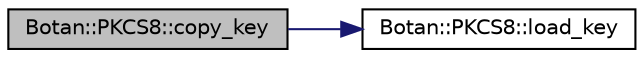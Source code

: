 digraph "Botan::PKCS8::copy_key"
{
  edge [fontname="Helvetica",fontsize="10",labelfontname="Helvetica",labelfontsize="10"];
  node [fontname="Helvetica",fontsize="10",shape=record];
  rankdir="LR";
  Node2 [label="Botan::PKCS8::copy_key",height=0.2,width=0.4,color="black", fillcolor="grey75", style="filled", fontcolor="black"];
  Node2 -> Node3 [color="midnightblue",fontsize="10",style="solid",fontname="Helvetica"];
  Node3 [label="Botan::PKCS8::load_key",height=0.2,width=0.4,color="black", fillcolor="white", style="filled",URL="$namespace_botan_1_1_p_k_c_s8.html#a4f6f93f2069527bb1be1ba1dea671102"];
}
